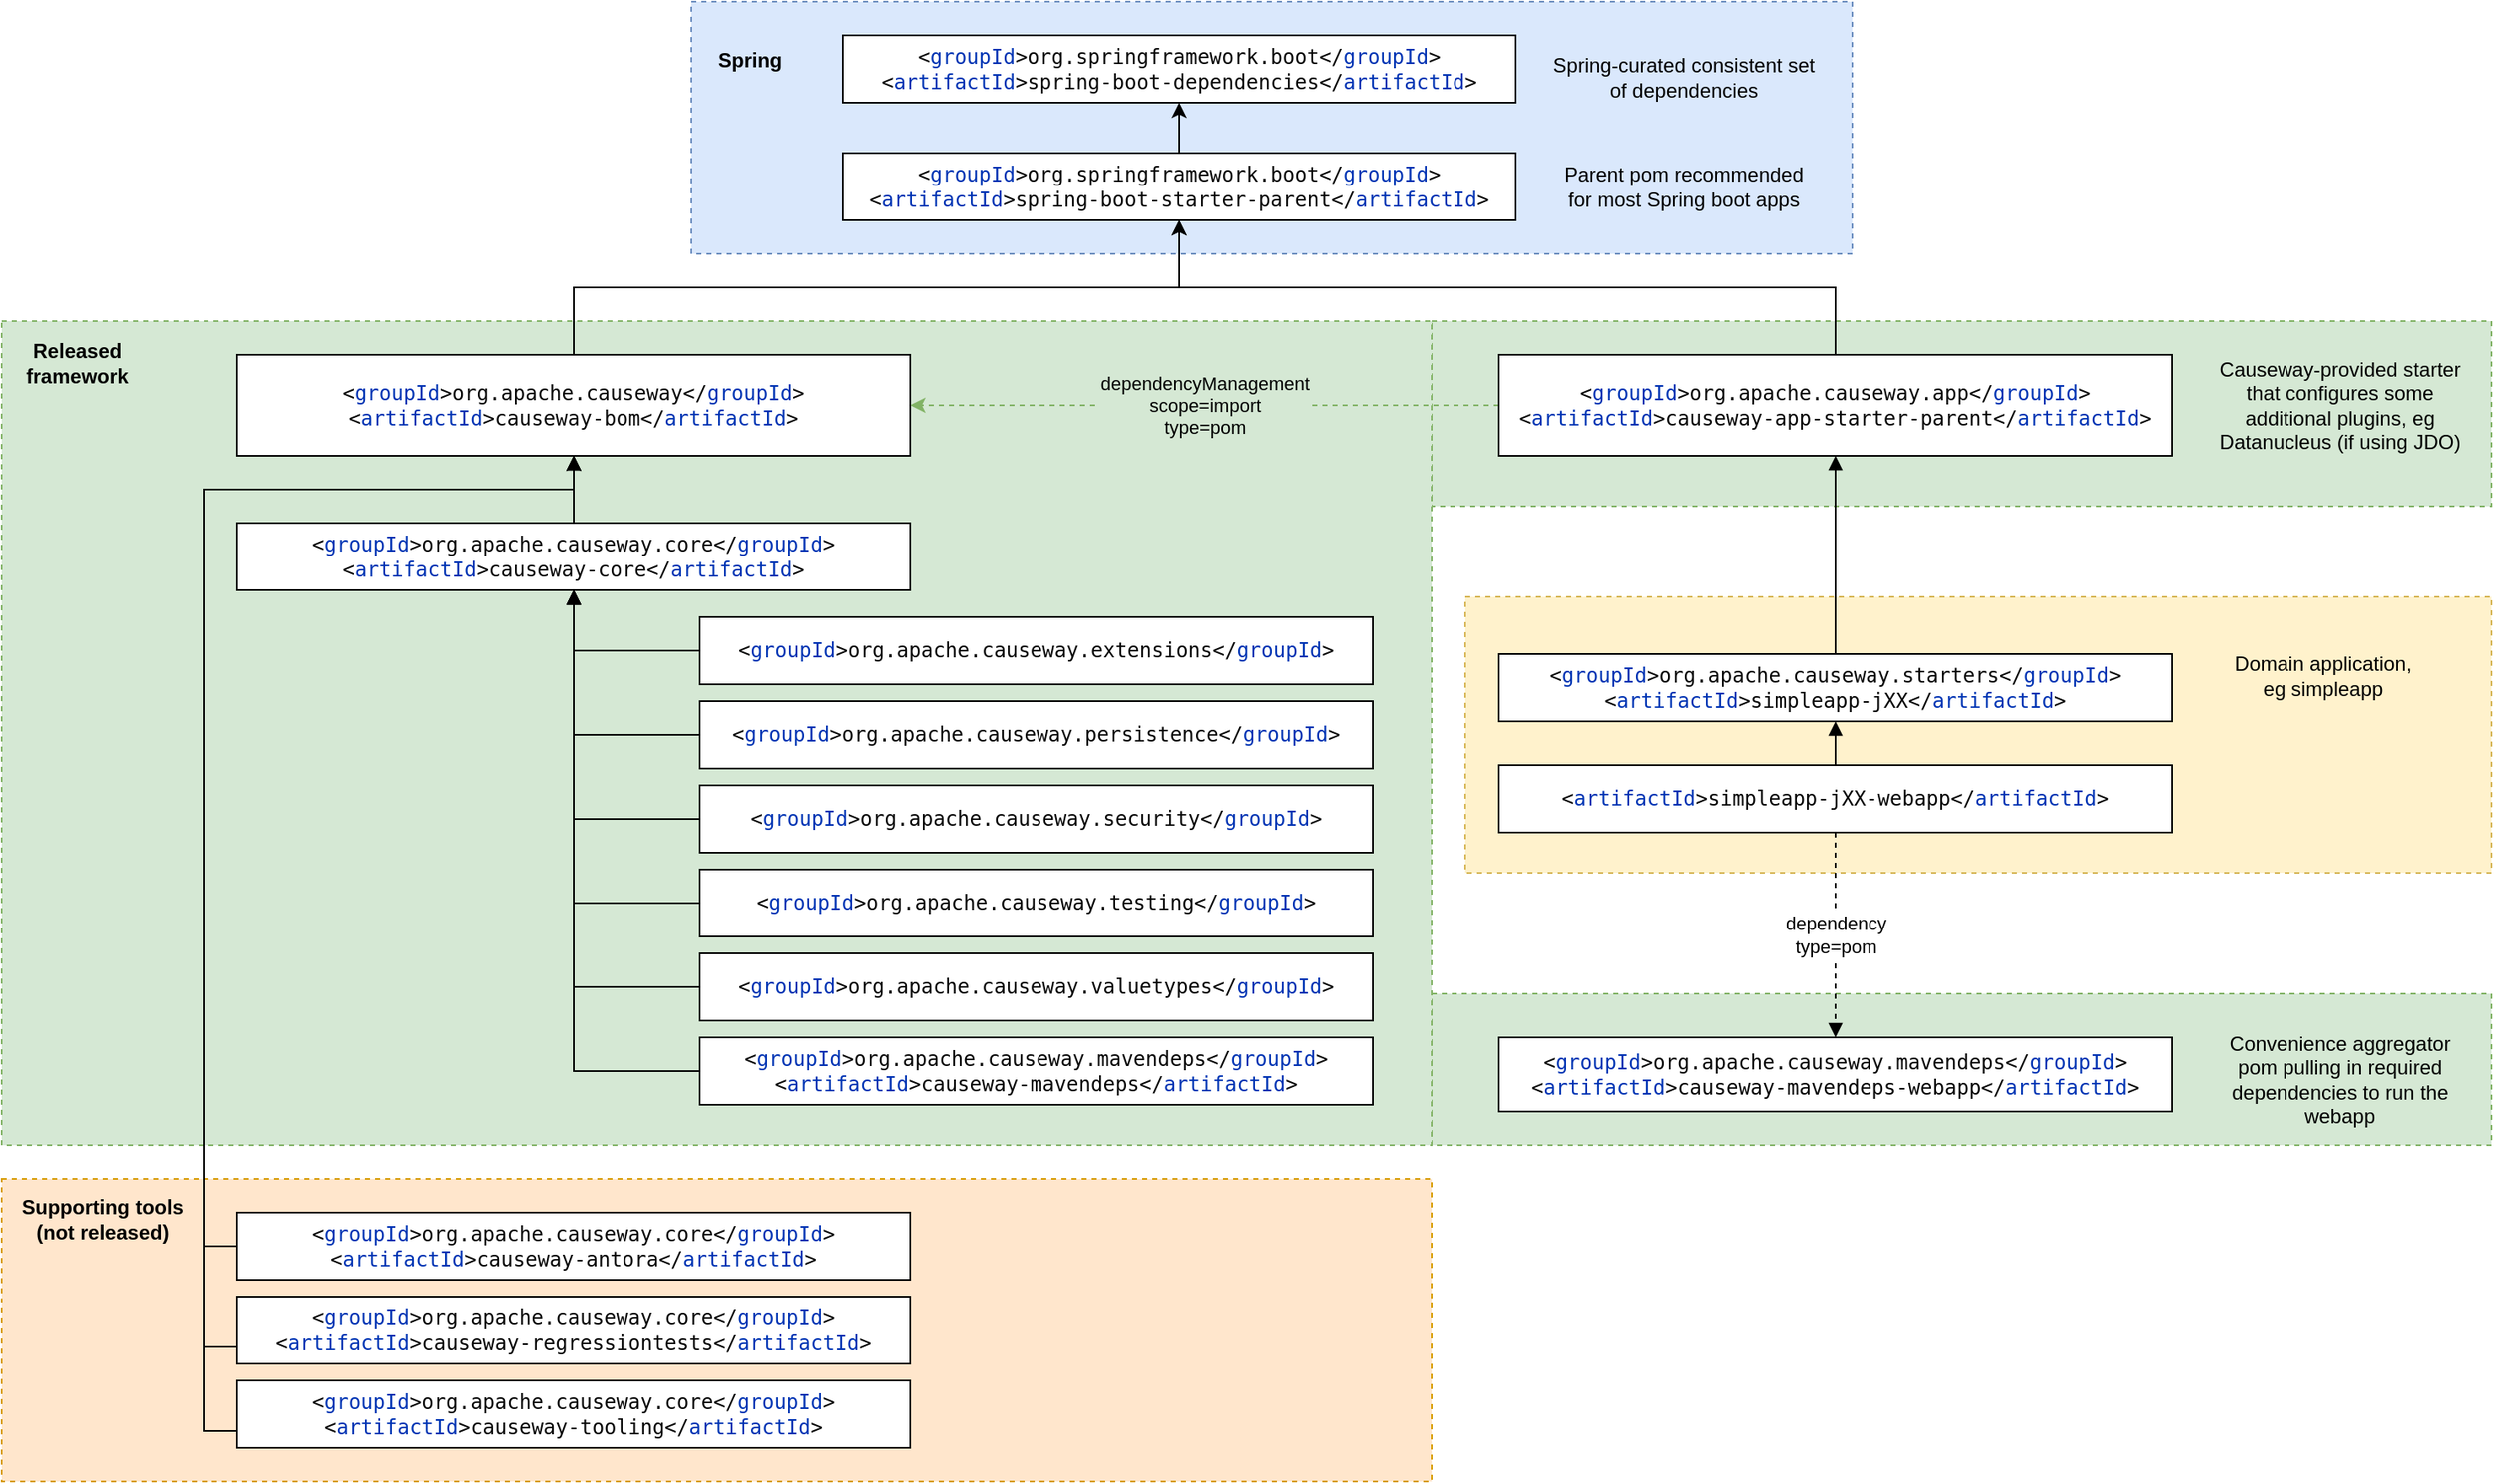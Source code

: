 <mxfile version="20.3.0" type="device"><diagram id="SEMdam8azHVDwQ4q2Txe" name="pom relationships"><mxGraphModel dx="1644" dy="835" grid="1" gridSize="10" guides="1" tooltips="1" connect="1" arrows="1" fold="1" page="1" pageScale="1" pageWidth="1169" pageHeight="827" math="0" shadow="0"><root><mxCell id="0"/><mxCell id="1" parent="0"/><mxCell id="X9Qj4A4SQYHSoNulKqDb-14" value="&lt;div style=&quot;background-color:#ffffff;color:#080808;font-family:'Inconsolata',monospace;font-size:9.0pt;&quot;&gt;&lt;pre&gt;&lt;div style=&quot;font-family: Inconsolata, monospace; font-size: 9pt;&quot;&gt;&lt;pre&gt;&lt;div style=&quot;font-family: Inconsolata, monospace; font-size: 9pt;&quot;&gt;&lt;pre&gt;&lt;div style=&quot;font-family: Inconsolata, monospace; font-size: 9pt;&quot;&gt;&lt;pre&gt;&lt;div style=&quot;font-family: Inconsolata, monospace; font-size: 9pt;&quot;&gt;&lt;pre&gt;&lt;div style=&quot;font-family: Inconsolata, monospace; font-size: 9pt;&quot;&gt;&lt;pre&gt;&lt;div style=&quot;font-family: Inconsolata, monospace; font-size: 9pt;&quot;&gt;&lt;pre&gt;&lt;br&gt;&lt;/pre&gt;&lt;/div&gt;&lt;/pre&gt;&lt;/div&gt;&lt;/pre&gt;&lt;/div&gt;&lt;/pre&gt;&lt;/div&gt;&lt;/pre&gt;&lt;/div&gt;&lt;/pre&gt;&lt;/div&gt;&lt;/pre&gt;&lt;/div&gt;" style="rounded=0;whiteSpace=wrap;html=1;dashed=1;fillColor=#dae8fc;strokeColor=#6c8ebf;" vertex="1" parent="1"><mxGeometry x="580" y="70" width="690" height="150" as="geometry"/></mxCell><mxCell id="X9Qj4A4SQYHSoNulKqDb-13" value="&lt;div style=&quot;background-color:#ffffff;color:#080808;font-family:'Inconsolata',monospace;font-size:9.0pt;&quot;&gt;&lt;pre&gt;&lt;div style=&quot;font-family: Inconsolata, monospace; font-size: 9pt;&quot;&gt;&lt;pre&gt;&lt;div style=&quot;font-family: Inconsolata, monospace; font-size: 9pt;&quot;&gt;&lt;pre&gt;&lt;div style=&quot;font-family: Inconsolata, monospace; font-size: 9pt;&quot;&gt;&lt;pre&gt;&lt;div style=&quot;font-family: Inconsolata, monospace; font-size: 9pt;&quot;&gt;&lt;pre&gt;&lt;div style=&quot;font-family: Inconsolata, monospace; font-size: 9pt;&quot;&gt;&lt;pre&gt;&lt;div style=&quot;font-family: Inconsolata, monospace; font-size: 9pt;&quot;&gt;&lt;pre&gt;&lt;br&gt;&lt;/pre&gt;&lt;/div&gt;&lt;/pre&gt;&lt;/div&gt;&lt;/pre&gt;&lt;/div&gt;&lt;/pre&gt;&lt;/div&gt;&lt;/pre&gt;&lt;/div&gt;&lt;/pre&gt;&lt;/div&gt;&lt;/pre&gt;&lt;/div&gt;" style="rounded=0;whiteSpace=wrap;html=1;dashed=1;fillColor=#d5e8d4;strokeColor=#82b366;" vertex="1" parent="1"><mxGeometry x="1020" y="660" width="630" height="90" as="geometry"/></mxCell><mxCell id="X9Qj4A4SQYHSoNulKqDb-12" value="&lt;div style=&quot;background-color:#ffffff;color:#080808;font-family:'Inconsolata',monospace;font-size:9.0pt;&quot;&gt;&lt;pre&gt;&lt;div style=&quot;font-family: Inconsolata, monospace; font-size: 9pt;&quot;&gt;&lt;pre&gt;&lt;div style=&quot;font-family: Inconsolata, monospace; font-size: 9pt;&quot;&gt;&lt;pre&gt;&lt;div style=&quot;font-family: Inconsolata, monospace; font-size: 9pt;&quot;&gt;&lt;pre&gt;&lt;div style=&quot;font-family: Inconsolata, monospace; font-size: 9pt;&quot;&gt;&lt;pre&gt;&lt;div style=&quot;font-family: Inconsolata, monospace; font-size: 9pt;&quot;&gt;&lt;pre&gt;&lt;div style=&quot;font-family: Inconsolata, monospace; font-size: 9pt;&quot;&gt;&lt;pre&gt;&lt;br&gt;&lt;/pre&gt;&lt;/div&gt;&lt;/pre&gt;&lt;/div&gt;&lt;/pre&gt;&lt;/div&gt;&lt;/pre&gt;&lt;/div&gt;&lt;/pre&gt;&lt;/div&gt;&lt;/pre&gt;&lt;/div&gt;&lt;/pre&gt;&lt;/div&gt;" style="rounded=0;whiteSpace=wrap;html=1;dashed=1;fillColor=#d5e8d4;strokeColor=#82b366;" vertex="1" parent="1"><mxGeometry x="1020" y="260" width="630" height="110" as="geometry"/></mxCell><mxCell id="X9Qj4A4SQYHSoNulKqDb-11" value="&lt;div style=&quot;background-color:#ffffff;color:#080808;font-family:'Inconsolata',monospace;font-size:9.0pt;&quot;&gt;&lt;pre&gt;&lt;div style=&quot;font-family: Inconsolata, monospace; font-size: 9pt;&quot;&gt;&lt;pre&gt;&lt;div style=&quot;font-family: Inconsolata, monospace; font-size: 9pt;&quot;&gt;&lt;pre&gt;&lt;div style=&quot;font-family: Inconsolata, monospace; font-size: 9pt;&quot;&gt;&lt;pre&gt;&lt;div style=&quot;font-family: Inconsolata, monospace; font-size: 9pt;&quot;&gt;&lt;pre&gt;&lt;div style=&quot;font-family: Inconsolata, monospace; font-size: 9pt;&quot;&gt;&lt;pre&gt;&lt;div style=&quot;font-family: Inconsolata, monospace; font-size: 9pt;&quot;&gt;&lt;pre&gt;&lt;br&gt;&lt;/pre&gt;&lt;/div&gt;&lt;/pre&gt;&lt;/div&gt;&lt;/pre&gt;&lt;/div&gt;&lt;/pre&gt;&lt;/div&gt;&lt;/pre&gt;&lt;/div&gt;&lt;/pre&gt;&lt;/div&gt;&lt;/pre&gt;&lt;/div&gt;" style="rounded=0;whiteSpace=wrap;html=1;dashed=1;fillColor=#ffe6cc;strokeColor=#d79b00;" vertex="1" parent="1"><mxGeometry x="170" y="770" width="850" height="180" as="geometry"/></mxCell><mxCell id="X9Qj4A4SQYHSoNulKqDb-9" value="&lt;div style=&quot;background-color:#ffffff;color:#080808;font-family:'Inconsolata',monospace;font-size:9.0pt;&quot;&gt;&lt;pre&gt;&lt;div style=&quot;font-family: Inconsolata, monospace; font-size: 9pt;&quot;&gt;&lt;pre&gt;&lt;div style=&quot;font-family: Inconsolata, monospace; font-size: 9pt;&quot;&gt;&lt;pre&gt;&lt;div style=&quot;font-family: Inconsolata, monospace; font-size: 9pt;&quot;&gt;&lt;pre&gt;&lt;div style=&quot;font-family: Inconsolata, monospace; font-size: 9pt;&quot;&gt;&lt;pre&gt;&lt;div style=&quot;font-family: Inconsolata, monospace; font-size: 9pt;&quot;&gt;&lt;pre&gt;&lt;div style=&quot;font-family: Inconsolata, monospace; font-size: 9pt;&quot;&gt;&lt;pre&gt;&lt;br&gt;&lt;/pre&gt;&lt;/div&gt;&lt;/pre&gt;&lt;/div&gt;&lt;/pre&gt;&lt;/div&gt;&lt;/pre&gt;&lt;/div&gt;&lt;/pre&gt;&lt;/div&gt;&lt;/pre&gt;&lt;/div&gt;&lt;/pre&gt;&lt;/div&gt;" style="rounded=0;whiteSpace=wrap;html=1;dashed=1;fillColor=#d5e8d4;strokeColor=#82b366;" vertex="1" parent="1"><mxGeometry x="170" y="260" width="850" height="490" as="geometry"/></mxCell><mxCell id="X9Qj4A4SQYHSoNulKqDb-5" value="&lt;div style=&quot;background-color:#ffffff;color:#080808;font-family:'Inconsolata',monospace;font-size:9.0pt;&quot;&gt;&lt;pre&gt;&lt;div style=&quot;font-family: Inconsolata, monospace; font-size: 9pt;&quot;&gt;&lt;pre&gt;&lt;div style=&quot;font-family: Inconsolata, monospace; font-size: 9pt;&quot;&gt;&lt;pre&gt;&lt;div style=&quot;font-family: Inconsolata, monospace; font-size: 9pt;&quot;&gt;&lt;pre&gt;&lt;div style=&quot;font-family: Inconsolata, monospace; font-size: 9pt;&quot;&gt;&lt;pre&gt;&lt;div style=&quot;font-family: Inconsolata, monospace; font-size: 9pt;&quot;&gt;&lt;pre&gt;&lt;div style=&quot;font-family: Inconsolata, monospace; font-size: 9pt;&quot;&gt;&lt;pre&gt;&lt;br&gt;&lt;/pre&gt;&lt;/div&gt;&lt;/pre&gt;&lt;/div&gt;&lt;/pre&gt;&lt;/div&gt;&lt;/pre&gt;&lt;/div&gt;&lt;/pre&gt;&lt;/div&gt;&lt;/pre&gt;&lt;/div&gt;&lt;/pre&gt;&lt;/div&gt;" style="rounded=0;whiteSpace=wrap;html=1;dashed=1;fillColor=#fff2cc;strokeColor=#d6b656;" vertex="1" parent="1"><mxGeometry x="1040" y="424" width="610" height="164" as="geometry"/></mxCell><mxCell id="36hz83kyjnfKg_Z9UD0--1" value="&lt;div style=&quot;background-color:#ffffff;color:#080808;font-family:'Inconsolata',monospace;font-size:9.0pt;&quot;&gt;&lt;pre&gt;&amp;lt;&lt;span style=&quot;color:#0033b3;&quot;&gt;groupId&lt;/span&gt;&amp;gt;org.springframework.boot&amp;lt;/&lt;span style=&quot;color:#0033b3;&quot;&gt;groupId&lt;/span&gt;&amp;gt;&lt;br&gt;&amp;lt;&lt;span style=&quot;color:#0033b3;&quot;&gt;artifactId&lt;/span&gt;&amp;gt;spring-boot-dependencies&amp;lt;/&lt;span style=&quot;color:#0033b3;&quot;&gt;artifactId&lt;/span&gt;&amp;gt;&lt;/pre&gt;&lt;/div&gt;" style="rounded=0;whiteSpace=wrap;html=1;" vertex="1" parent="1"><mxGeometry x="670" y="90" width="400" height="40" as="geometry"/></mxCell><mxCell id="36hz83kyjnfKg_Z9UD0--9" style="edgeStyle=orthogonalEdgeStyle;rounded=0;orthogonalLoop=1;jettySize=auto;html=1;" edge="1" parent="1" source="36hz83kyjnfKg_Z9UD0--2" target="36hz83kyjnfKg_Z9UD0--1"><mxGeometry relative="1" as="geometry"/></mxCell><mxCell id="36hz83kyjnfKg_Z9UD0--2" value="&lt;div style=&quot;background-color:#ffffff;color:#080808;font-family:'Inconsolata',monospace;font-size:9.0pt;&quot;&gt;&lt;pre&gt;&lt;div style=&quot;font-family: Inconsolata, monospace; font-size: 9pt;&quot;&gt;&lt;pre&gt;&lt;div style=&quot;font-family: Inconsolata, monospace; font-size: 9pt;&quot;&gt;&lt;pre&gt;&amp;lt;&lt;span style=&quot;color:#0033b3;&quot;&gt;groupId&lt;/span&gt;&amp;gt;org.springframework.boot&amp;lt;/&lt;span style=&quot;color:#0033b3;&quot;&gt;groupId&lt;/span&gt;&amp;gt;&lt;br&gt;&amp;lt;&lt;span style=&quot;color:#0033b3;&quot;&gt;artifactId&lt;/span&gt;&amp;gt;spring-boot-starter-parent&amp;lt;/&lt;span style=&quot;color:#0033b3;&quot;&gt;artifactId&lt;/span&gt;&amp;gt;&lt;/pre&gt;&lt;/div&gt;&lt;/pre&gt;&lt;/div&gt;&lt;/pre&gt;&lt;/div&gt;" style="rounded=0;whiteSpace=wrap;html=1;" vertex="1" parent="1"><mxGeometry x="670" y="160" width="400" height="40" as="geometry"/></mxCell><mxCell id="36hz83kyjnfKg_Z9UD0--8" style="edgeStyle=orthogonalEdgeStyle;rounded=0;orthogonalLoop=1;jettySize=auto;html=1;entryX=0.5;entryY=1;entryDx=0;entryDy=0;" edge="1" parent="1" source="36hz83kyjnfKg_Z9UD0--3" target="36hz83kyjnfKg_Z9UD0--2"><mxGeometry relative="1" as="geometry"><Array as="points"><mxPoint x="510" y="240"/><mxPoint x="870" y="240"/></Array></mxGeometry></mxCell><mxCell id="36hz83kyjnfKg_Z9UD0--3" value="&lt;div style=&quot;background-color:#ffffff;color:#080808;font-family:'Inconsolata',monospace;font-size:9.0pt;&quot;&gt;&lt;pre&gt;&lt;div style=&quot;font-family: Inconsolata, monospace; font-size: 9pt;&quot;&gt;&lt;pre&gt;&lt;div style=&quot;font-family: Inconsolata, monospace; font-size: 9pt;&quot;&gt;&lt;pre&gt;&lt;div style=&quot;font-family: Inconsolata, monospace; font-size: 9pt;&quot;&gt;&lt;pre&gt;&amp;lt;&lt;span style=&quot;color:#0033b3;&quot;&gt;groupId&lt;/span&gt;&amp;gt;org.apache.causeway&amp;lt;/&lt;span style=&quot;color:#0033b3;&quot;&gt;groupId&lt;/span&gt;&amp;gt;&lt;br&gt;&amp;lt;&lt;span style=&quot;color:#0033b3;&quot;&gt;artifactId&lt;/span&gt;&amp;gt;causeway-bom&amp;lt;/&lt;span style=&quot;color:#0033b3;&quot;&gt;artifactId&lt;/span&gt;&amp;gt;&lt;/pre&gt;&lt;/div&gt;&lt;/pre&gt;&lt;/div&gt;&lt;/pre&gt;&lt;/div&gt;&lt;/pre&gt;&lt;/div&gt;" style="rounded=0;whiteSpace=wrap;html=1;fontStyle=0" vertex="1" parent="1"><mxGeometry x="310" y="280" width="400" height="60" as="geometry"/></mxCell><mxCell id="36hz83kyjnfKg_Z9UD0--10" style="edgeStyle=orthogonalEdgeStyle;rounded=0;orthogonalLoop=1;jettySize=auto;html=1;exitX=0.5;exitY=0;exitDx=0;exitDy=0;entryX=0.5;entryY=1;entryDx=0;entryDy=0;" edge="1" parent="1" source="36hz83kyjnfKg_Z9UD0--4" target="36hz83kyjnfKg_Z9UD0--2"><mxGeometry relative="1" as="geometry"><Array as="points"><mxPoint x="1260" y="240"/><mxPoint x="870" y="240"/></Array></mxGeometry></mxCell><mxCell id="36hz83kyjnfKg_Z9UD0--11" value="dependencyManagement&lt;br&gt;scope=import&lt;br&gt;type=pom" style="edgeStyle=orthogonalEdgeStyle;rounded=0;orthogonalLoop=1;jettySize=auto;html=1;dashed=1;fillColor=#d5e8d4;strokeColor=#82b366;labelBackgroundColor=#D5E8D4;" edge="1" parent="1" source="36hz83kyjnfKg_Z9UD0--4" target="36hz83kyjnfKg_Z9UD0--3"><mxGeometry relative="1" as="geometry"/></mxCell><mxCell id="36hz83kyjnfKg_Z9UD0--4" value="&lt;div style=&quot;background-color:#ffffff;color:#080808;font-family:'Inconsolata',monospace;font-size:9.0pt;&quot;&gt;&lt;pre&gt;&lt;div style=&quot;font-family: Inconsolata, monospace; font-size: 9pt;&quot;&gt;&lt;pre&gt;&lt;div style=&quot;font-family: Inconsolata, monospace; font-size: 9pt;&quot;&gt;&lt;pre&gt;&lt;div style=&quot;font-family: Inconsolata, monospace; font-size: 9pt;&quot;&gt;&lt;pre&gt;&lt;div style=&quot;font-family: Inconsolata, monospace; font-size: 9pt;&quot;&gt;&lt;pre&gt;&amp;lt;&lt;span style=&quot;color:#0033b3;&quot;&gt;groupId&lt;/span&gt;&amp;gt;org.apache.causeway.app&amp;lt;/&lt;span style=&quot;color:#0033b3;&quot;&gt;groupId&lt;/span&gt;&amp;gt;&lt;br&gt;&amp;lt;&lt;span style=&quot;color:#0033b3;&quot;&gt;artifactId&lt;/span&gt;&amp;gt;causeway-app-starter-parent&amp;lt;/&lt;span style=&quot;color:#0033b3;&quot;&gt;artifactId&lt;/span&gt;&amp;gt;&lt;/pre&gt;&lt;/div&gt;&lt;/pre&gt;&lt;/div&gt;&lt;/pre&gt;&lt;/div&gt;&lt;/pre&gt;&lt;/div&gt;&lt;/pre&gt;&lt;/div&gt;" style="rounded=0;whiteSpace=wrap;html=1;" vertex="1" parent="1"><mxGeometry x="1060" y="280" width="400" height="60" as="geometry"/></mxCell><mxCell id="36hz83kyjnfKg_Z9UD0--6" style="edgeStyle=orthogonalEdgeStyle;rounded=0;orthogonalLoop=1;jettySize=auto;html=1;entryX=0.5;entryY=1;entryDx=0;entryDy=0;exitX=0.5;exitY=0;exitDx=0;exitDy=0;" edge="1" parent="1" source="36hz83kyjnfKg_Z9UD0--5" target="36hz83kyjnfKg_Z9UD0--3"><mxGeometry relative="1" as="geometry"/></mxCell><mxCell id="36hz83kyjnfKg_Z9UD0--5" value="&lt;div style=&quot;background-color:#ffffff;color:#080808;font-family:'Inconsolata',monospace;font-size:9.0pt;&quot;&gt;&lt;pre&gt;&lt;div style=&quot;font-family: Inconsolata, monospace; font-size: 9pt;&quot;&gt;&lt;pre&gt;&lt;div style=&quot;font-family: Inconsolata, monospace; font-size: 9pt;&quot;&gt;&lt;pre&gt;&lt;div style=&quot;font-family: Inconsolata, monospace; font-size: 9pt;&quot;&gt;&lt;pre&gt;&lt;div style=&quot;font-family: Inconsolata, monospace; font-size: 9pt;&quot;&gt;&lt;pre&gt;&amp;lt;&lt;span style=&quot;color:#0033b3;&quot;&gt;groupId&lt;/span&gt;&amp;gt;org.apache.causeway.core&amp;lt;/&lt;span style=&quot;color:#0033b3;&quot;&gt;groupId&lt;/span&gt;&amp;gt;&lt;br&gt;&amp;lt;&lt;span style=&quot;color:#0033b3;&quot;&gt;artifactId&lt;/span&gt;&amp;gt;causeway-core&amp;lt;/&lt;span style=&quot;color:#0033b3;&quot;&gt;artifactId&lt;/span&gt;&amp;gt;&lt;/pre&gt;&lt;/div&gt;&lt;/pre&gt;&lt;/div&gt;&lt;/pre&gt;&lt;/div&gt;&lt;/pre&gt;&lt;/div&gt;&lt;/pre&gt;&lt;/div&gt;" style="rounded=0;whiteSpace=wrap;html=1;" vertex="1" parent="1"><mxGeometry x="310" y="380" width="400" height="40" as="geometry"/></mxCell><mxCell id="Hw8it7yrgI6qwGhCs_4c-15" style="edgeStyle=orthogonalEdgeStyle;rounded=0;orthogonalLoop=1;jettySize=auto;html=1;entryX=0.5;entryY=1;entryDx=0;entryDy=0;endArrow=block;endFill=1;exitX=0;exitY=0.5;exitDx=0;exitDy=0;" edge="1" parent="1" source="36hz83kyjnfKg_Z9UD0--12" target="36hz83kyjnfKg_Z9UD0--5"><mxGeometry relative="1" as="geometry"/></mxCell><mxCell id="36hz83kyjnfKg_Z9UD0--12" value="&lt;div style=&quot;background-color:#ffffff;color:#080808;font-family:'Inconsolata',monospace;font-size:9.0pt;&quot;&gt;&lt;pre&gt;&lt;div style=&quot;font-family: Inconsolata, monospace; font-size: 9pt;&quot;&gt;&lt;pre&gt;&lt;div style=&quot;font-family: Inconsolata, monospace; font-size: 9pt;&quot;&gt;&lt;pre&gt;&lt;div style=&quot;font-family: Inconsolata, monospace; font-size: 9pt;&quot;&gt;&lt;pre&gt;&lt;div style=&quot;font-family: Inconsolata, monospace; font-size: 9pt;&quot;&gt;&lt;pre&gt;&lt;div style=&quot;font-family: Inconsolata, monospace; font-size: 9pt;&quot;&gt;&lt;pre&gt;&amp;lt;&lt;span style=&quot;color:#0033b3;&quot;&gt;groupId&lt;/span&gt;&amp;gt;org.apache.causeway.extensions&amp;lt;/&lt;span style=&quot;color:#0033b3;&quot;&gt;groupId&lt;/span&gt;&amp;gt;&lt;br&gt;&lt;/pre&gt;&lt;/div&gt;&lt;/pre&gt;&lt;/div&gt;&lt;/pre&gt;&lt;/div&gt;&lt;/pre&gt;&lt;/div&gt;&lt;/pre&gt;&lt;/div&gt;&lt;/pre&gt;&lt;/div&gt;" style="rounded=0;whiteSpace=wrap;html=1;" vertex="1" parent="1"><mxGeometry x="585" y="436" width="400" height="40" as="geometry"/></mxCell><mxCell id="Hw8it7yrgI6qwGhCs_4c-2" style="edgeStyle=orthogonalEdgeStyle;rounded=0;orthogonalLoop=1;jettySize=auto;html=1;entryX=0.5;entryY=1;entryDx=0;entryDy=0;endArrow=block;endFill=1;exitX=0;exitY=0.5;exitDx=0;exitDy=0;" edge="1" parent="1" source="Hw8it7yrgI6qwGhCs_4c-1" target="36hz83kyjnfKg_Z9UD0--3"><mxGeometry relative="1" as="geometry"><mxPoint x="710" y="403" as="sourcePoint"/><mxPoint x="510" y="343" as="targetPoint"/><Array as="points"><mxPoint x="290" y="810"/><mxPoint x="290" y="360"/><mxPoint x="510" y="360"/></Array></mxGeometry></mxCell><mxCell id="Hw8it7yrgI6qwGhCs_4c-1" value="&lt;div style=&quot;background-color:#ffffff;color:#080808;font-family:'Inconsolata',monospace;font-size:9.0pt;&quot;&gt;&lt;pre&gt;&lt;div style=&quot;font-family: Inconsolata, monospace; font-size: 9pt;&quot;&gt;&lt;pre&gt;&lt;div style=&quot;font-family: Inconsolata, monospace; font-size: 9pt;&quot;&gt;&lt;pre&gt;&lt;div style=&quot;font-family: Inconsolata, monospace; font-size: 9pt;&quot;&gt;&lt;pre&gt;&lt;div style=&quot;font-family: Inconsolata, monospace; font-size: 9pt;&quot;&gt;&lt;pre&gt;&amp;lt;&lt;span style=&quot;color:#0033b3;&quot;&gt;groupId&lt;/span&gt;&amp;gt;org.apache.causeway.core&amp;lt;/&lt;span style=&quot;color:#0033b3;&quot;&gt;groupId&lt;/span&gt;&amp;gt;&lt;br&gt;&amp;lt;&lt;span style=&quot;color:#0033b3;&quot;&gt;artifactId&lt;/span&gt;&amp;gt;causeway-antora&amp;lt;/&lt;span style=&quot;color:#0033b3;&quot;&gt;artifactId&lt;/span&gt;&amp;gt;&lt;/pre&gt;&lt;/div&gt;&lt;/pre&gt;&lt;/div&gt;&lt;/pre&gt;&lt;/div&gt;&lt;/pre&gt;&lt;/div&gt;&lt;/pre&gt;&lt;/div&gt;" style="rounded=0;whiteSpace=wrap;html=1;" vertex="1" parent="1"><mxGeometry x="310" y="790" width="400" height="40" as="geometry"/></mxCell><mxCell id="Hw8it7yrgI6qwGhCs_4c-21" style="edgeStyle=orthogonalEdgeStyle;rounded=0;orthogonalLoop=1;jettySize=auto;html=1;endArrow=block;endFill=1;startArrow=none;entryX=0.5;entryY=1;entryDx=0;entryDy=0;" edge="1" parent="1" source="Hw8it7yrgI6qwGhCs_4c-4" target="36hz83kyjnfKg_Z9UD0--3"><mxGeometry relative="1" as="geometry"><mxPoint x="310" y="310" as="targetPoint"/><Array as="points"><mxPoint x="290" y="920"/><mxPoint x="290" y="360"/><mxPoint x="510" y="360"/></Array></mxGeometry></mxCell><mxCell id="Hw8it7yrgI6qwGhCs_4c-3" value="&lt;div style=&quot;background-color:#ffffff;color:#080808;font-family:'Inconsolata',monospace;font-size:9.0pt;&quot;&gt;&lt;pre&gt;&lt;div style=&quot;font-family: Inconsolata, monospace; font-size: 9pt;&quot;&gt;&lt;pre&gt;&lt;div style=&quot;font-family: Inconsolata, monospace; font-size: 9pt;&quot;&gt;&lt;pre&gt;&lt;div style=&quot;font-family: Inconsolata, monospace; font-size: 9pt;&quot;&gt;&lt;pre&gt;&lt;div style=&quot;font-family: Inconsolata, monospace; font-size: 9pt;&quot;&gt;&lt;pre&gt;&amp;lt;&lt;span style=&quot;color:#0033b3;&quot;&gt;groupId&lt;/span&gt;&amp;gt;org.apache.causeway.core&amp;lt;/&lt;span style=&quot;color:#0033b3;&quot;&gt;groupId&lt;/span&gt;&amp;gt;&lt;br&gt;&amp;lt;&lt;span style=&quot;color:#0033b3;&quot;&gt;artifactId&lt;/span&gt;&amp;gt;causeway-regressiontests&amp;lt;/&lt;span style=&quot;color:#0033b3;&quot;&gt;artifactId&lt;/span&gt;&amp;gt;&lt;/pre&gt;&lt;/div&gt;&lt;/pre&gt;&lt;/div&gt;&lt;/pre&gt;&lt;/div&gt;&lt;/pre&gt;&lt;/div&gt;&lt;/pre&gt;&lt;/div&gt;" style="rounded=0;whiteSpace=wrap;html=1;" vertex="1" parent="1"><mxGeometry x="310" y="840" width="400" height="40" as="geometry"/></mxCell><mxCell id="Hw8it7yrgI6qwGhCs_4c-14" style="edgeStyle=orthogonalEdgeStyle;rounded=0;orthogonalLoop=1;jettySize=auto;html=1;endArrow=block;endFill=1;entryX=0.5;entryY=1;entryDx=0;entryDy=0;exitX=0;exitY=0.5;exitDx=0;exitDy=0;" edge="1" parent="1" source="Hw8it7yrgI6qwGhCs_4c-4" target="36hz83kyjnfKg_Z9UD0--3"><mxGeometry relative="1" as="geometry"><Array as="points"><mxPoint x="310" y="920"/><mxPoint x="290" y="920"/><mxPoint x="290" y="360"/><mxPoint x="510" y="360"/></Array></mxGeometry></mxCell><mxCell id="Hw8it7yrgI6qwGhCs_4c-5" value="&lt;div style=&quot;background-color:#ffffff;color:#080808;font-family:'Inconsolata',monospace;font-size:9.0pt;&quot;&gt;&lt;pre&gt;&lt;div style=&quot;font-family: Inconsolata, monospace; font-size: 9pt;&quot;&gt;&lt;pre&gt;&lt;div style=&quot;font-family: Inconsolata, monospace; font-size: 9pt;&quot;&gt;&lt;pre&gt;&lt;div style=&quot;font-family: Inconsolata, monospace; font-size: 9pt;&quot;&gt;&lt;pre&gt;&lt;div style=&quot;font-family: Inconsolata, monospace; font-size: 9pt;&quot;&gt;&lt;pre&gt;&lt;div style=&quot;font-family: Inconsolata, monospace; font-size: 9pt;&quot;&gt;&lt;pre&gt;&amp;lt;&lt;span style=&quot;color:#0033b3;&quot;&gt;groupId&lt;/span&gt;&amp;gt;org.apache.causeway.mavendeps&amp;lt;/&lt;span style=&quot;color:#0033b3;&quot;&gt;groupId&lt;/span&gt;&amp;gt;&lt;br&gt;&amp;lt;&lt;span style=&quot;color:#0033b3;&quot;&gt;artifactId&lt;/span&gt;&amp;gt;causeway-mavendeps-webapp&amp;lt;/&lt;span style=&quot;color:#0033b3;&quot;&gt;artifactId&lt;/span&gt;&amp;gt;&lt;/pre&gt;&lt;/div&gt;&lt;/pre&gt;&lt;/div&gt;&lt;/pre&gt;&lt;/div&gt;&lt;/pre&gt;&lt;/div&gt;&lt;/pre&gt;&lt;/div&gt;&lt;/pre&gt;&lt;/div&gt;" style="rounded=0;whiteSpace=wrap;html=1;" vertex="1" parent="1"><mxGeometry x="1060" y="686" width="400" height="44" as="geometry"/></mxCell><mxCell id="Hw8it7yrgI6qwGhCs_4c-9" style="edgeStyle=orthogonalEdgeStyle;rounded=0;orthogonalLoop=1;jettySize=auto;html=1;endArrow=block;endFill=1;" edge="1" parent="1" source="Hw8it7yrgI6qwGhCs_4c-6" target="Hw8it7yrgI6qwGhCs_4c-7"><mxGeometry relative="1" as="geometry"/></mxCell><mxCell id="Hw8it7yrgI6qwGhCs_4c-10" value="dependency&lt;br&gt;type=pom" style="edgeStyle=orthogonalEdgeStyle;rounded=0;orthogonalLoop=1;jettySize=auto;html=1;endArrow=block;endFill=1;dashed=1;" edge="1" parent="1" source="Hw8it7yrgI6qwGhCs_4c-6" target="Hw8it7yrgI6qwGhCs_4c-5"><mxGeometry relative="1" as="geometry"/></mxCell><mxCell id="Hw8it7yrgI6qwGhCs_4c-6" value="&lt;div style=&quot;background-color:#ffffff;color:#080808;font-family:'Inconsolata',monospace;font-size:9.0pt;&quot;&gt;&lt;pre&gt;&lt;div style=&quot;font-family: Inconsolata, monospace; font-size: 9pt;&quot;&gt;&lt;pre&gt;&lt;div style=&quot;font-family: Inconsolata, monospace; font-size: 9pt;&quot;&gt;&lt;pre&gt;&lt;div style=&quot;font-family: Inconsolata, monospace; font-size: 9pt;&quot;&gt;&lt;pre&gt;&lt;div style=&quot;font-family: Inconsolata, monospace; font-size: 9pt;&quot;&gt;&lt;pre&gt;&lt;div style=&quot;font-family: Inconsolata, monospace; font-size: 9pt;&quot;&gt;&lt;pre&gt;&amp;lt;&lt;span style=&quot;color:#0033b3;&quot;&gt;artifactId&lt;/span&gt;&amp;gt;simpleapp-jXX-webapp&amp;lt;/&lt;span style=&quot;color:#0033b3;&quot;&gt;artifactId&lt;/span&gt;&amp;gt;&lt;/pre&gt;&lt;/div&gt;&lt;/pre&gt;&lt;/div&gt;&lt;/pre&gt;&lt;/div&gt;&lt;/pre&gt;&lt;/div&gt;&lt;/pre&gt;&lt;/div&gt;&lt;/pre&gt;&lt;/div&gt;" style="rounded=0;whiteSpace=wrap;html=1;" vertex="1" parent="1"><mxGeometry x="1060" y="524" width="400" height="40" as="geometry"/></mxCell><mxCell id="Hw8it7yrgI6qwGhCs_4c-11" style="edgeStyle=orthogonalEdgeStyle;rounded=0;orthogonalLoop=1;jettySize=auto;html=1;endArrow=block;endFill=1;" edge="1" parent="1" source="Hw8it7yrgI6qwGhCs_4c-7" target="36hz83kyjnfKg_Z9UD0--4"><mxGeometry relative="1" as="geometry"/></mxCell><mxCell id="Hw8it7yrgI6qwGhCs_4c-7" value="&lt;div style=&quot;background-color:#ffffff;color:#080808;font-family:'Inconsolata',monospace;font-size:9.0pt;&quot;&gt;&lt;pre&gt;&lt;div style=&quot;font-family: Inconsolata, monospace; font-size: 9pt;&quot;&gt;&lt;pre&gt;&lt;div style=&quot;font-family: Inconsolata, monospace; font-size: 9pt;&quot;&gt;&lt;pre&gt;&lt;div style=&quot;font-family: Inconsolata, monospace; font-size: 9pt;&quot;&gt;&lt;pre&gt;&lt;div style=&quot;font-family: Inconsolata, monospace; font-size: 9pt;&quot;&gt;&lt;pre&gt;&lt;div style=&quot;font-family: Inconsolata, monospace; font-size: 9pt;&quot;&gt;&lt;pre&gt;&lt;div style=&quot;font-family: Inconsolata, monospace; font-size: 9pt;&quot;&gt;&lt;pre&gt;&amp;lt;&lt;span style=&quot;color:#0033b3;&quot;&gt;groupId&lt;/span&gt;&amp;gt;org.apache.causeway.starters&amp;lt;/&lt;span style=&quot;color:#0033b3;&quot;&gt;groupId&lt;/span&gt;&amp;gt;&lt;br&gt;&amp;lt;&lt;span style=&quot;font-family: Inconsolata, monospace; font-size: 9pt; white-space: normal; color: rgb(0, 51, 179);&quot;&gt;artifactId&lt;/span&gt;&lt;span style=&quot;font-family: Inconsolata, monospace; font-size: 9pt; white-space: normal;&quot;&gt;&amp;gt;simpleapp-jXX&amp;lt;/&lt;/span&gt;&lt;span style=&quot;font-family: Inconsolata, monospace; font-size: 9pt; white-space: normal; color: rgb(0, 51, 179);&quot;&gt;artifactId&lt;/span&gt;&lt;span style=&quot;font-family: Inconsolata, monospace; font-size: 9pt; white-space: normal;&quot;&gt;&amp;gt;&lt;/span&gt;&lt;/pre&gt;&lt;/div&gt;&lt;/pre&gt;&lt;/div&gt;&lt;/pre&gt;&lt;/div&gt;&lt;/pre&gt;&lt;/div&gt;&lt;/pre&gt;&lt;/div&gt;&lt;/pre&gt;&lt;/div&gt;&lt;/pre&gt;&lt;/div&gt;" style="rounded=0;whiteSpace=wrap;html=1;" vertex="1" parent="1"><mxGeometry x="1060" y="458" width="400" height="40" as="geometry"/></mxCell><mxCell id="Hw8it7yrgI6qwGhCs_4c-24" style="edgeStyle=orthogonalEdgeStyle;rounded=0;orthogonalLoop=1;jettySize=auto;html=1;entryX=0.5;entryY=1;entryDx=0;entryDy=0;endArrow=block;endFill=1;" edge="1" parent="1" source="Hw8it7yrgI6qwGhCs_4c-16" target="36hz83kyjnfKg_Z9UD0--5"><mxGeometry relative="1" as="geometry"><Array as="points"><mxPoint x="510" y="506"/></Array></mxGeometry></mxCell><mxCell id="Hw8it7yrgI6qwGhCs_4c-16" value="&lt;div style=&quot;background-color:#ffffff;color:#080808;font-family:'Inconsolata',monospace;font-size:9.0pt;&quot;&gt;&lt;pre&gt;&lt;div style=&quot;font-family: Inconsolata, monospace; font-size: 9pt;&quot;&gt;&lt;pre&gt;&lt;div style=&quot;font-family: Inconsolata, monospace; font-size: 9pt;&quot;&gt;&lt;pre&gt;&lt;div style=&quot;font-family: Inconsolata, monospace; font-size: 9pt;&quot;&gt;&lt;pre&gt;&lt;div style=&quot;font-family: Inconsolata, monospace; font-size: 9pt;&quot;&gt;&lt;pre&gt;&lt;div style=&quot;font-family: Inconsolata, monospace; font-size: 9pt;&quot;&gt;&lt;pre&gt;&amp;lt;&lt;span style=&quot;color:#0033b3;&quot;&gt;groupId&lt;/span&gt;&amp;gt;org.apache.causeway.persistence&amp;lt;/&lt;span style=&quot;color:#0033b3;&quot;&gt;groupId&lt;/span&gt;&amp;gt;&lt;br&gt;&lt;/pre&gt;&lt;/div&gt;&lt;/pre&gt;&lt;/div&gt;&lt;/pre&gt;&lt;/div&gt;&lt;/pre&gt;&lt;/div&gt;&lt;/pre&gt;&lt;/div&gt;&lt;/pre&gt;&lt;/div&gt;" style="rounded=0;whiteSpace=wrap;html=1;" vertex="1" parent="1"><mxGeometry x="585" y="486" width="400" height="40" as="geometry"/></mxCell><mxCell id="Hw8it7yrgI6qwGhCs_4c-25" style="edgeStyle=orthogonalEdgeStyle;rounded=0;orthogonalLoop=1;jettySize=auto;html=1;endArrow=block;endFill=1;" edge="1" parent="1" source="Hw8it7yrgI6qwGhCs_4c-17" target="36hz83kyjnfKg_Z9UD0--5"><mxGeometry relative="1" as="geometry"><Array as="points"><mxPoint x="510" y="556"/></Array></mxGeometry></mxCell><mxCell id="Hw8it7yrgI6qwGhCs_4c-17" value="&lt;div style=&quot;background-color:#ffffff;color:#080808;font-family:'Inconsolata',monospace;font-size:9.0pt;&quot;&gt;&lt;pre&gt;&lt;div style=&quot;font-family: Inconsolata, monospace; font-size: 9pt;&quot;&gt;&lt;pre&gt;&lt;div style=&quot;font-family: Inconsolata, monospace; font-size: 9pt;&quot;&gt;&lt;pre&gt;&lt;div style=&quot;font-family: Inconsolata, monospace; font-size: 9pt;&quot;&gt;&lt;pre&gt;&lt;div style=&quot;font-family: Inconsolata, monospace; font-size: 9pt;&quot;&gt;&lt;pre&gt;&lt;div style=&quot;font-family: Inconsolata, monospace; font-size: 9pt;&quot;&gt;&lt;pre&gt;&amp;lt;&lt;span style=&quot;color:#0033b3;&quot;&gt;groupId&lt;/span&gt;&amp;gt;org.apache.causeway.security&amp;lt;/&lt;span style=&quot;color:#0033b3;&quot;&gt;groupId&lt;/span&gt;&amp;gt;&lt;br&gt;&lt;/pre&gt;&lt;/div&gt;&lt;/pre&gt;&lt;/div&gt;&lt;/pre&gt;&lt;/div&gt;&lt;/pre&gt;&lt;/div&gt;&lt;/pre&gt;&lt;/div&gt;&lt;/pre&gt;&lt;/div&gt;" style="rounded=0;whiteSpace=wrap;html=1;" vertex="1" parent="1"><mxGeometry x="585" y="536" width="400" height="40" as="geometry"/></mxCell><mxCell id="Hw8it7yrgI6qwGhCs_4c-28" style="edgeStyle=orthogonalEdgeStyle;rounded=0;orthogonalLoop=1;jettySize=auto;html=1;endArrow=block;endFill=1;" edge="1" parent="1" source="Hw8it7yrgI6qwGhCs_4c-18" target="36hz83kyjnfKg_Z9UD0--5"><mxGeometry relative="1" as="geometry"><Array as="points"><mxPoint x="510" y="706"/></Array></mxGeometry></mxCell><mxCell id="Hw8it7yrgI6qwGhCs_4c-18" value="&lt;div style=&quot;background-color:#ffffff;color:#080808;font-family:'Inconsolata',monospace;font-size:9.0pt;&quot;&gt;&lt;pre&gt;&lt;div style=&quot;font-family: Inconsolata, monospace; font-size: 9pt;&quot;&gt;&lt;pre&gt;&lt;div style=&quot;font-family: Inconsolata, monospace; font-size: 9pt;&quot;&gt;&lt;pre&gt;&lt;div style=&quot;font-family: Inconsolata, monospace; font-size: 9pt;&quot;&gt;&lt;pre&gt;&lt;div style=&quot;font-family: Inconsolata, monospace; font-size: 9pt;&quot;&gt;&lt;pre&gt;&lt;div style=&quot;font-family: Inconsolata, monospace; font-size: 9pt;&quot;&gt;&lt;pre&gt;&amp;lt;&lt;span style=&quot;color:#0033b3;&quot;&gt;groupId&lt;/span&gt;&amp;gt;org.apache.causeway.mavendeps&amp;lt;/&lt;span style=&quot;color:#0033b3;&quot;&gt;groupId&lt;/span&gt;&amp;gt;&lt;br/&gt;&amp;lt;&lt;span style=&quot;font-family: Inconsolata, monospace; font-size: 9pt; white-space: normal; color: rgb(0, 51, 179);&quot;&gt;artifactId&lt;/span&gt;&lt;span style=&quot;font-family: Inconsolata, monospace; font-size: 9pt; white-space: normal;&quot;&gt;&amp;gt;causeway-mavendeps&amp;lt;/&lt;/span&gt;&lt;span style=&quot;font-family: Inconsolata, monospace; font-size: 9pt; white-space: normal; color: rgb(0, 51, 179);&quot;&gt;artifactId&lt;/span&gt;&lt;span style=&quot;font-family: Inconsolata, monospace; font-size: 9pt; white-space: normal;&quot;&gt;&amp;gt;&lt;/span&gt;&lt;/pre&gt;&lt;/div&gt;&lt;/pre&gt;&lt;/div&gt;&lt;/pre&gt;&lt;/div&gt;&lt;/pre&gt;&lt;/div&gt;&lt;/pre&gt;&lt;/div&gt;&lt;/pre&gt;&lt;/div&gt;" style="rounded=0;whiteSpace=wrap;html=1;" vertex="1" parent="1"><mxGeometry x="585" y="686" width="400" height="40" as="geometry"/></mxCell><mxCell id="Hw8it7yrgI6qwGhCs_4c-26" style="edgeStyle=orthogonalEdgeStyle;rounded=0;orthogonalLoop=1;jettySize=auto;html=1;endArrow=block;endFill=1;" edge="1" parent="1" source="Hw8it7yrgI6qwGhCs_4c-19" target="36hz83kyjnfKg_Z9UD0--5"><mxGeometry relative="1" as="geometry"><Array as="points"><mxPoint x="510" y="606"/></Array></mxGeometry></mxCell><mxCell id="Hw8it7yrgI6qwGhCs_4c-19" value="&lt;div style=&quot;background-color:#ffffff;color:#080808;font-family:'Inconsolata',monospace;font-size:9.0pt;&quot;&gt;&lt;pre&gt;&lt;div style=&quot;font-family: Inconsolata, monospace; font-size: 9pt;&quot;&gt;&lt;pre&gt;&lt;div style=&quot;font-family: Inconsolata, monospace; font-size: 9pt;&quot;&gt;&lt;pre&gt;&lt;div style=&quot;font-family: Inconsolata, monospace; font-size: 9pt;&quot;&gt;&lt;pre&gt;&lt;div style=&quot;font-family: Inconsolata, monospace; font-size: 9pt;&quot;&gt;&lt;pre&gt;&lt;div style=&quot;font-family: Inconsolata, monospace; font-size: 9pt;&quot;&gt;&lt;pre&gt;&amp;lt;&lt;span style=&quot;color:#0033b3;&quot;&gt;groupId&lt;/span&gt;&amp;gt;org.apache.causeway.testing&amp;lt;/&lt;span style=&quot;color:#0033b3;&quot;&gt;groupId&lt;/span&gt;&amp;gt;&lt;br&gt;&lt;/pre&gt;&lt;/div&gt;&lt;/pre&gt;&lt;/div&gt;&lt;/pre&gt;&lt;/div&gt;&lt;/pre&gt;&lt;/div&gt;&lt;/pre&gt;&lt;/div&gt;&lt;/pre&gt;&lt;/div&gt;" style="rounded=0;whiteSpace=wrap;html=1;" vertex="1" parent="1"><mxGeometry x="585" y="586" width="400" height="40" as="geometry"/></mxCell><mxCell id="Hw8it7yrgI6qwGhCs_4c-27" style="edgeStyle=orthogonalEdgeStyle;rounded=0;orthogonalLoop=1;jettySize=auto;html=1;endArrow=block;endFill=1;" edge="1" parent="1" source="Hw8it7yrgI6qwGhCs_4c-20" target="36hz83kyjnfKg_Z9UD0--5"><mxGeometry relative="1" as="geometry"><Array as="points"><mxPoint x="510" y="656"/></Array></mxGeometry></mxCell><mxCell id="Hw8it7yrgI6qwGhCs_4c-20" value="&lt;div style=&quot;background-color:#ffffff;color:#080808;font-family:'Inconsolata',monospace;font-size:9.0pt;&quot;&gt;&lt;pre&gt;&lt;div style=&quot;font-family: Inconsolata, monospace; font-size: 9pt;&quot;&gt;&lt;pre&gt;&lt;div style=&quot;font-family: Inconsolata, monospace; font-size: 9pt;&quot;&gt;&lt;pre&gt;&lt;div style=&quot;font-family: Inconsolata, monospace; font-size: 9pt;&quot;&gt;&lt;pre&gt;&lt;div style=&quot;font-family: Inconsolata, monospace; font-size: 9pt;&quot;&gt;&lt;pre&gt;&lt;div style=&quot;font-family: Inconsolata, monospace; font-size: 9pt;&quot;&gt;&lt;pre&gt;&amp;lt;&lt;span style=&quot;color:#0033b3;&quot;&gt;groupId&lt;/span&gt;&amp;gt;org.apache.causeway.valuetypes&amp;lt;/&lt;span style=&quot;color:#0033b3;&quot;&gt;groupId&lt;/span&gt;&amp;gt;&lt;br&gt;&lt;/pre&gt;&lt;/div&gt;&lt;/pre&gt;&lt;/div&gt;&lt;/pre&gt;&lt;/div&gt;&lt;/pre&gt;&lt;/div&gt;&lt;/pre&gt;&lt;/div&gt;&lt;/pre&gt;&lt;/div&gt;" style="rounded=0;whiteSpace=wrap;html=1;" vertex="1" parent="1"><mxGeometry x="585" y="636" width="400" height="40" as="geometry"/></mxCell><mxCell id="X9Qj4A4SQYHSoNulKqDb-1" value="Spring-curated consistent set of dependencies" style="text;html=1;strokeColor=none;fillColor=none;align=center;verticalAlign=middle;whiteSpace=wrap;rounded=0;" vertex="1" parent="1"><mxGeometry x="1090" y="100" width="160" height="30" as="geometry"/></mxCell><mxCell id="X9Qj4A4SQYHSoNulKqDb-2" value="Parent pom recommended for most Spring boot apps" style="text;html=1;strokeColor=none;fillColor=none;align=center;verticalAlign=middle;whiteSpace=wrap;rounded=0;" vertex="1" parent="1"><mxGeometry x="1090" y="165" width="160" height="30" as="geometry"/></mxCell><mxCell id="X9Qj4A4SQYHSoNulKqDb-3" value="Causeway-provided starter that configures some additional plugins, eg Datanucleus (if using JDO)" style="text;html=1;strokeColor=none;fillColor=none;align=center;verticalAlign=middle;whiteSpace=wrap;rounded=0;" vertex="1" parent="1"><mxGeometry x="1480" y="280" width="160" height="60" as="geometry"/></mxCell><mxCell id="X9Qj4A4SQYHSoNulKqDb-4" value="Domain application,&lt;br&gt;eg simpleapp" style="text;html=1;strokeColor=none;fillColor=none;align=center;verticalAlign=middle;whiteSpace=wrap;rounded=0;" vertex="1" parent="1"><mxGeometry x="1470" y="456" width="160" height="30" as="geometry"/></mxCell><mxCell id="X9Qj4A4SQYHSoNulKqDb-6" value="Convenience aggregator pom pulling in required dependencies to run the webapp" style="text;html=1;strokeColor=none;fillColor=none;align=center;verticalAlign=middle;whiteSpace=wrap;rounded=0;" vertex="1" parent="1"><mxGeometry x="1480" y="676" width="160" height="70" as="geometry"/></mxCell><mxCell id="Hw8it7yrgI6qwGhCs_4c-4" value="&lt;div style=&quot;background-color:#ffffff;color:#080808;font-family:'Inconsolata',monospace;font-size:9.0pt;&quot;&gt;&lt;pre&gt;&lt;div style=&quot;font-family: Inconsolata, monospace; font-size: 9pt;&quot;&gt;&lt;pre&gt;&lt;div style=&quot;font-family: Inconsolata, monospace; font-size: 9pt;&quot;&gt;&lt;pre&gt;&lt;div style=&quot;font-family: Inconsolata, monospace; font-size: 9pt;&quot;&gt;&lt;pre&gt;&lt;div style=&quot;font-family: Inconsolata, monospace; font-size: 9pt;&quot;&gt;&lt;pre&gt;&amp;lt;&lt;span style=&quot;color:#0033b3;&quot;&gt;groupId&lt;/span&gt;&amp;gt;org.apache.causeway.core&amp;lt;/&lt;span style=&quot;color:#0033b3;&quot;&gt;groupId&lt;/span&gt;&amp;gt;&lt;br&gt;&amp;lt;&lt;span style=&quot;color:#0033b3;&quot;&gt;artifactId&lt;/span&gt;&amp;gt;causeway-tooling&amp;lt;/&lt;span style=&quot;color:#0033b3;&quot;&gt;artifactId&lt;/span&gt;&amp;gt;&lt;/pre&gt;&lt;/div&gt;&lt;/pre&gt;&lt;/div&gt;&lt;/pre&gt;&lt;/div&gt;&lt;/pre&gt;&lt;/div&gt;&lt;/pre&gt;&lt;/div&gt;" style="rounded=0;whiteSpace=wrap;html=1;" vertex="1" parent="1"><mxGeometry x="310" y="890" width="400" height="40" as="geometry"/></mxCell><mxCell id="X9Qj4A4SQYHSoNulKqDb-7" value="" style="edgeStyle=orthogonalEdgeStyle;rounded=0;orthogonalLoop=1;jettySize=auto;html=1;endArrow=none;endFill=1;entryX=0.5;entryY=1;entryDx=0;entryDy=0;exitX=0;exitY=0.5;exitDx=0;exitDy=0;" edge="1" parent="1" source="Hw8it7yrgI6qwGhCs_4c-3" target="36hz83kyjnfKg_Z9UD0--3"><mxGeometry relative="1" as="geometry"><mxPoint x="310" y="300" as="targetPoint"/><mxPoint x="510" y="840" as="sourcePoint"/><Array as="points"><mxPoint x="310" y="870"/><mxPoint x="290" y="870"/><mxPoint x="290" y="360"/><mxPoint x="510" y="360"/></Array></mxGeometry></mxCell><mxCell id="X9Qj4A4SQYHSoNulKqDb-8" value="Supporting tools&lt;br&gt;(not released)" style="text;html=1;strokeColor=none;fillColor=none;align=center;verticalAlign=middle;whiteSpace=wrap;rounded=0;fontStyle=1" vertex="1" parent="1"><mxGeometry x="180" y="778" width="100" height="31" as="geometry"/></mxCell><mxCell id="X9Qj4A4SQYHSoNulKqDb-10" value="Released&lt;br&gt;framework" style="text;html=1;strokeColor=none;fillColor=none;align=center;verticalAlign=middle;whiteSpace=wrap;rounded=0;fontStyle=1" vertex="1" parent="1"><mxGeometry x="170" y="270" width="90" height="30" as="geometry"/></mxCell><mxCell id="X9Qj4A4SQYHSoNulKqDb-15" value="Spring" style="text;html=1;strokeColor=none;fillColor=none;align=center;verticalAlign=middle;whiteSpace=wrap;rounded=0;fontStyle=1" vertex="1" parent="1"><mxGeometry x="570" y="90" width="90" height="30" as="geometry"/></mxCell></root></mxGraphModel></diagram></mxfile>